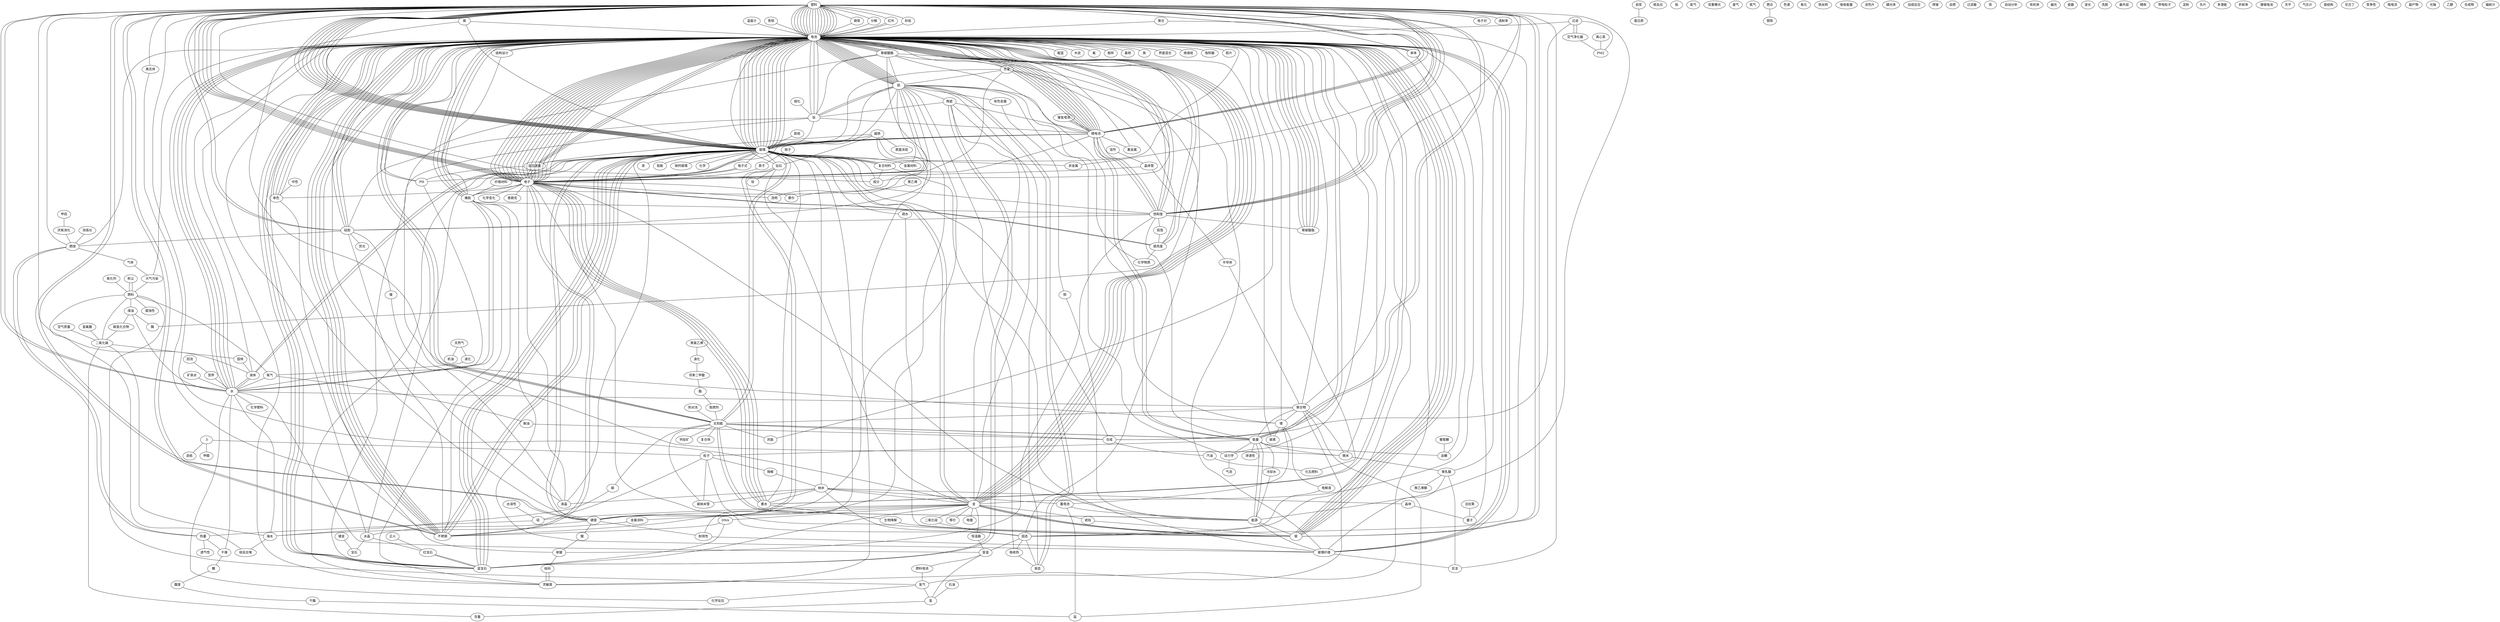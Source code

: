graph {
塑料 -- 电池;
电池;
金 -- 硬度 -- 铝 -- 电池 -- 聚碳酸酯;
电子;
玻璃 -- 不锈钢;
硬度 -- 塑料 -- 水 -- 橡胶 -- 饱和度 -- 硅胶 -- 电池;
电子 -- 电池;
DNA -- 蓝宝石;
电池;
塑料;
电池;
金;
电池;
玻璃;
玻璃;
电池;
电池;
玻璃;
玻璃 -- 纳米 -- 液晶 -- 聚碳酸酯;
半导体;
电子;
电子 -- 墨水;
塑料 -- 玻璃 -- 水晶 -- 电池;
金 -- 等价;
锂 -- 聚碳酸酯 -- 合金 -- 固态 -- 吸收热 -- 液态 -- 铝;
电子;
电池;
硬度 -- 电池 -- 玻璃纤维 -- 尼龙;
电子 -- 电池;
墨水;
电子 -- 电池;
测高仪 -- 燃烧 -- 热量;
橡胶;
玻璃 -- 塑料 -- 不锈钢;
电子;
电子;
硅胶;
玻璃;
镍;
钛 -- 锂电池;
电子;
电子对;
电池 -- 靛蓝;
耐用性;
电池;
铝 -- 有色金属 -- 铜 -- 能源;
岩浆 -- 蛋白质;
核反应;
塑料 -- 合成;
玻璃 -- 电池;
气流;
铂;
电池;
电池;
氦气;
粒子;
太阳能;
能源;
单体;
双重曝光;
电池;
电子;
热量 -- 燃烧;
反应速度 -- 电子;
铝;
金;
电池;
电子;
干燥 -- 糖 -- 酸度 -- 干酪 -- 盐;
塑料 -- 银;
铝;
电池;
塑料;
磁铁 -- 灵敏度;
温度计 -- 电池;
电池;
电子;
电池;
电池;
电池;
燃烧;
电池;
太阳能 -- 碳;
塑料 -- 锂电池;
塑料;
电池;
塑料 -- 饱和度 -- 锂电池 -- 玻璃 -- 汞;
PH;
太阳能 -- 能量 -- 能源;
锂电池 -- 流明;
聚合 -- 固态 -- 电池;
电池;
电池;
银;
动力学;
电池;
塑料 -- 硅胶 -- 电池 -- 液体;
电池;
聚碳酸脂 -- 电池;
电池;
硅胶 -- 电池;
电池;
聚碳酸脂;
流明;
电池;
电池 -- 电子;
电池;
纤维材料 -- 橡胶;
锂电池;
电池;
水;
金;
电池;
塑料;
中性 -- 单色 -- 电池 -- 橡胶;
饱和度;
太阳能 -- 风能 -- 电池;
水溶性 -- 硅 -- 热量 -- 干燥 -- 水 -- 聚合物 -- 能量 -- 渗透性;
电子;
电池;
感亮度;
金 -- 电池 -- 木炭;
能量 -- 能源;
氧化剂 -- 燃料 -- 腐蚀性;
电池;
纳米;
电池;
玻璃;
晶体管;
PH;
感亮度 -- 化学物质 -- 铝 -- 电池;
反应速度 -- 电子 -- 摩尔;
塑料;
半导体;
钻石 -- 硬度 -- 水晶 -- 宝石;
电池;
电池;
塑料 -- 饱和度 -- 电池;
电池;
氦气;
电池;
锂 -- 蓄电池 -- 盐 -- 聚合物 -- 电池 -- 氟;
玻璃 -- 塑料;
玻璃 -- 铝 -- 电池;
电池 -- 橡胶;
电子;
感亮度 -- 电池;
玻璃;
电池;
电池;
电子 -- 化学变化;
废气;
塑料 -- 玻璃;
电子 -- 固态;
电池;
氮气;
电池;
玻璃;
塑料 -- 电池;
钢铁;
电子 -- 电池;
塑料 -- 电池;
电子;
塑料 -- 合成;
钛 -- 电池;
能量 -- 血糖 -- 电池;
塑料 -- 饱和度;
橡胶;
玻璃 -- 锂电池 -- 电池 -- 取样;
玻璃;
塑料 -- 聚合物 -- 锂 -- 电池;
玻璃 -- 电子;
电子;
银;
电池;
PH;
电池;
电池;
塑料;
电池;
电池;
感亮度;
煤油;
塑料 -- 锂电池;
电池;
电池;
基频;
电子;
电池;
锂电池;
耐用性 -- 玻璃纤维 -- 聚碳酸酯 -- 电池;
电池;
电池;
电池;
塑料;
气体;
电池;
电池;
电池;
热对流 -- 太阳能 -- 能量 -- 冷却水 -- 能源;
能量;
电池;
电池;
色谱;
银;
聚碳酸脂 -- 电池;
玻璃;
反应速度;
电池;
电子;
电池;
电池;
水;
塑料;
恒温器;
墨水;
电池;
电子;
电池;
太阳能;
金;
太阳能;
成分;
核子 -- 原子 -- 电子 -- 普朗克;
玻璃;
氢气 -- 氢 -- 含量;
电池;
电池 -- 银;
DNA;
反应速度;
太阳能;
磁铁 -- 表面涂层;
玻璃 -- 复合材料 -- 玻璃纤维;
氧化;
玻璃 -- 电池;
电池;
成分;
铁丝网;
电池;
吸收能量;
电池;
半导体;
水;
电池;
玻璃;
橡胶;
金;
电池 -- 结构设计;
金;
玻璃 -- 复合材料 -- 电池 -- 玻璃纤维;
聚碳酸脂 -- 电池;
吸收热 -- 铝 -- 液态;
不锈钢 -- 电池;
液晶;
滤色片;
电池;
族;
电池;
塑料 -- 电池;
电池;
电池;
电池;
电子;
荧光;
电池;
金;
塑料;
塑料 -- 铸铁 -- 电池;
荧光;
玻璃;
电池;
PH;
液态;
电子;
电子;
电池;
塑料 -- 分解 -- 电池;
电池;
电池;
玻璃;
钛 -- 电池 -- 蓝宝石 -- 陶瓷;
塑料;
红外 -- 电池;
电池;
电池;
玻璃 -- 电子;
电池;
电池;
电池;
恒温器;
电池;
电子;
电子;
聚碳酸脂 -- 电池 -- 界面混合;
电池;
金;
电池;
玻璃 -- 合成;
玻璃;
钛 -- 硅胶 -- 不锈钢 -- 电池;
玻璃 -- 铝板;
电池;
电池;
金;
聚乙烯 -- 摩尔;
能量;
塑料;
电池;
电池;
合成;
酸;
电池;
动力学 -- 气流;
锂 -- 电解液 -- 固态 -- 液态 -- 陶瓷 -- 锂电池 -- 电池;
玻璃;
玻璃 -- 不锈钢;
塑料 -- 电池;
PH;
塑料;
磁铁 -- 反应速度 -- 电池;
电池;
磷光体;
太阳能;
电池;
玻璃;
电池;
电池;
聚乙烯;
陶瓷;
电池;
量子;
电池;
电池;
燃烧;
电池;
太阳能;
金;
电子;
金;
钛 -- 蓝宝石 -- 陶瓷;
电池;
微米 -- 电池;
电子;
电池;
玻璃 -- 蓝宝石;
电池;
电池;
加成反应;
单键;
电池;
电池;
焊接;
族;
电池;
电子;
铝;
电池;
电池;
电池 -- 单色;
二氧化硅;
电池;
电池;
电池;
电子;
饱和度 -- 铝箔 -- 感亮度 -- 电池;
反应速度;
太阳能;
玻璃 -- 锂电池 -- 电池 -- 单体;
镍;
电池;
反应速度;
结构设计;
电池;
玻璃;
天然气 -- 机油;
自燃;
金 -- 玻璃;
电池;
电池;
电池;
电池;
电池;
电池;
电池;
固态;
过滤器;
反应速度 -- 电池;
电池;
塑料 -- 玻璃 -- 非金属;
宝石;
电子;
金 -- 银;
钢铁;
电池;
反应速度 -- 电子 -- 橡胶;
聚碳酸脂;
硅胶 -- 荧光;
电池;
电池;
玻璃 -- 太阳能;
电池;
感亮度 -- 电子;
电子;
金 -- 电池;
电池;
塑料 -- 红外;
电池;
塑料 -- 电池;
钛;
玻璃 -- 塑料 -- 锂电池 -- 电池;
塑料;
PH -- 电池;
晶体管 -- 电子;
电池;
电池;
铁;
电池;
镍氢电池 -- 锂电池;
感亮度 -- 电子 -- 电池;
电池;
金;
电子;
电池;
氢氟酸 -- 二氧化碳;
离心泵 -- PM2.5 -- 粒子;
塑料 -- 电池;
电池;
塑料 -- 饱和度 -- 锂电池 -- 玻璃 -- 电池;
电池;
电子;
聚碳酸脂;
电池;
金;
锂电池 -- 电池;
PH -- 铝 -- 电子;
粉尘 -- 燃料;
电池;
量子;
钛;
聚碳酸脂 -- 电池;
熔化 -- 钛;
表面涂层;
塑料 -- 砂岩 -- 电池;
疏水;
电子;
能源 -- 玻璃纤维;
砝码 -- 灵敏度;
玻璃 -- 太阳能 -- 电池;
海水 -- 核反应堆;
电池;
聚碳酸脂;
过滤;
金;
电池;
红外;
能源;
太阳能;
玻璃;
太阳能;
电池;
砝码 -- 灵敏度 -- 橡胶;
电池;
能量 -- 电池;
聚氯乙烯 -- 溴化 -- 邻苯二甲酸 -- 酯 -- 阻燃剂 -- 太阳能 -- 能源;
电池;
能源 -- 银;
电池;
钻石;
聚碳酸脂;
电池;
电池 -- 聚碳酸酯;
铝 -- 电子;
太阳能;
电子;
电池;
塑料 -- 水 -- 电池;
金 -- 电池;
聚合;
砂岩;
太阳能;
电池;
塑料 -- 电子 -- 电池;
自动分析;
过滤;
电池;
电池;
钛 -- 聚碳酸酯;
不锈钢 -- 电子 -- 墨水 -- 玻璃 -- 灵敏度 -- 电池;
能量;
电子;
电池;
玻璃 -- 电池;
银;
有机体;
粉尘 -- 燃料 -- 核反应堆;
电池;
电池;
玻璃;
电池;
PH -- 水;
纳米 -- 固态;
太阳能;
固态;
电池;
塑料;
墨水;
塑料 -- 电池;
银;
感亮度;
反应速度 -- PH;
玻璃 -- 电池;
电子;
锂电池;
电池;
电池;
电池;
塑料;
聚乳酸;
电池;
电池;
偏光;
热量 -- 透气性;
电池;
电池;
电子;
塑料 -- 尼龙 -- 聚乳酸 -- 玻璃纤维 -- 橡胶;
橡胶;
纳米 -- 蓄电池 -- 能源 -- 塑料;
电池 -- 蓝宝石;
塑料 -- 电子 -- 电池;
塑料;
电池;
电子;
电池 -- 银;
电池;
电池;
PH;
自燃;
电池;
电池;
太阳能 -- 电池;
电池 -- 银;
钛 -- 铝 -- 电池 -- 蓝宝石;
电池;
电子 -- 电池;
葡萄糖 -- 血糖;
电池;
电池;
锂电池 -- 电池 -- 族;
流明;
反应速度;
电子;
电池;
橡胶;
电池;
电池 -- 单体;
感亮度;
电池;
塑料;
空气质量 -- 二氧化碳 -- 含量;
塑料 -- 电池;
不锈钢;
电池;
电子 -- 墨水 -- 电池;
电池;
电池;
钻石 -- 金 -- 恒温器;
塑料;
聚合;
磁铁 -- 钻石 -- 钕;
太阳能;
塑料;
PH;
灵敏度;
聚合;
反应速度;
瓷器;
成分;
电池;
电池;
纳米 -- 碳纳米管 -- 粒子 -- 银;
量子;
电池;
玻璃 -- 电子式 -- 电子 -- 电池;
电池;
电池;
磁铁 -- 玻璃;
恒温器;
太阳能 -- 复合体;
聚碳酸酯;
电池;
波长;
煤油;
电池;
聚合 -- 电池;
玻璃 -- 成分;
电子 -- 流明;
电池;
电池;
DNA;
电池;
PH;
恒温器;
水;
塑料 -- 聚乳酸 -- 聚乙烯醇;
洗脱;
锂电池;
电子;
过滤;
电池;
电子;
玻璃;
微米 -- 聚乳酸;
银;
感亮度 -- 合金 -- 电子 -- 单色 -- 单键 -- 饱和度 -- 锂电池 -- 铝 -- 电池;
电池;
荧光;
塑料 -- 电池 -- 结构设计 -- 橡胶;
碳;
电池;
电池 -- 基频;
锂电池 -- 能量;
法拉第 -- 量子;
镁 -- 电池;
铝;
过滤器;
电池;
电池;
电池;
电池;
饱和度;
金 -- 电镀;
电池;
耐用性;
塑料 -- 燃烧 -- 电池;
硅胶 -- 燃烧;
玻璃 -- 反应速度;
过滤;
玻璃 -- 蓝宝石;
塑料;
甲烷 -- 厌氧消化 -- 燃烧 -- 气体 -- 大气污染 -- 燃料;
墨水;
电池;
电池;
饱和度 -- 电池;
电池 -- 绝缘纸;
合成;
液化 -- 氧气 -- 柴油 -- 合成 -- 汽油 -- 化石燃料 -- 电池 -- 氢气 -- 化学反应 -- 水 -- 煤油 -- 碳氢化合物 -- 二氧化碳 -- 固体;
塑料;
电子;
PH;
塑料;
电子 -- 电池;
塑料 -- 玻璃 -- 电池;
金 -- 铝 -- 聚碳酸酯 -- 橡胶;
塑料;
橡胶;
反应速度;
塑料 -- 电池;
溶剂 -- 晶体管 -- 半导体 -- 聚合物 -- 太阳能 -- 电池 -- 量子;
电池;
电池;
PH -- 电池;
塑料;
塑料 -- 硅胶 -- 铝 -- 电池;
水晶 -- 红宝石 -- 蓝宝石;
钢铁;
电池;
镀金 -- 宝石;
氧气;
燃料;
电池;
电子;
塑料 -- 电子 -- 墨水 -- 电池;
塑料 -- 金;
硬度 -- 酸 -- 单键 -- 砝码;
最外层;
石油 -- 氢 -- 室温 -- 燃料电池 -- 氢气 -- 燃料 -- 煤油 -- 酶 -- 电池;
塑料;
燃点 -- 钢铁;
电子 -- 墨水;
精练;
碳;
塑料;
电池;
粒子 -- 降解 -- 纳米 -- 墨水 -- 生物降解 -- 银 -- 电池;
铝 -- 动力学;
带电粒子;
淀粉;
过滤;
电池;
生物降解;
电池;
塑料;
天然气 -- 液化;
粒子;
电池;
玻璃 -- 钠钙玻璃;
电子;
玻璃;
电池;
塑料;
塑料 -- 非金属;
电池 -- 蓝宝石;
塑料;
太阳能 -- 能源;
橡胶;
电池;
银;
聚合;
电子;
镁 -- 玻璃 -- 化学;
电子 -- 电池 -- 单色;
固体 -- 液体;
玻璃 -- 合金 -- 铝 -- 陶瓷;
磁铁 -- 不锈钢 -- 橡胶;
碳 -- 海水 -- 二氧化碳;
塑料 -- 电子对;
电池;
塑料;
电子式 -- 电子;
蓝宝石;
电子;
电池;
铝 -- 电池;
不锈钢;
电子;
太阳能;
锂电池 -- 电池;
合成;
电子;
电池;
电池;
双重曝光;
电池;
玻璃 -- 液体 -- 塑料 -- 单体 -- 金 -- 金属涂料 -- 海水 -- 水;
电池;
过滤 -- 能量 -- 微米;
PH;
塑料 -- 银;
负片;
电池;
多潜能;
电池;
电子;
塑料 -- 电池 -- 水 -- 橡胶;
电池;
玻璃 -- 饱和度 -- 聚碳酸脂 -- 电池;
太阳能 -- 碳纳米管;
玻璃纤维;
玻璃 -- 不锈钢 -- 电池;
水晶;
大气污染 -- 电池;
双重曝光;
族;
蓝宝石;
塑料 -- 不锈钢;
塑料;
折射率;
电池;
电池;
塑料;
镍镉电池;
电池;
电池;
橡胶;
电池;
电池;
太阳能;
蓝宝石;
电池;
电池;
电池;
塑料 -- 电池;
电子;
不锈钢 -- 电池;
玻璃 -- 电池 -- 橡胶;
电子;
回流 -- 营养 -- 水 -- 化学肥料;
钛 -- 电池;
蓝宝石;
蓝宝石;
氦气;
金 -- 银;
铝;
电池 -- 聚碳酸酯;
电池;
金 -- 琥珀 -- 银;
电子;
天平;
电池;
胶纸 -- 玻璃;
电池;
电池;
钻石 -- 电池 -- 银;
能量 -- 粒子;
电子;
玻璃;
金 -- 玻璃;
玻璃 -- 电池;
玻璃;
聚合;
金 -- 电池;
电池;
塑料;
气压计;
不锈钢;
玻璃 -- 电池;
琥珀;
电池;
金;
电池;
电池;
链结构;
取样;
钢铁;
电池 -- 吸附器;
金;
玻璃 -- 液体 -- 水 -- 电池;
电池 -- 水 -- 液体;
电池;
燃料电池;
电池;
电池;
电池;
塑料 -- 玻璃;
玻璃 -- 液晶 -- 电池;
电池;
金 -- 电池 -- 银;
电池;
电池;
电池;
反应速度;
合成;
玻璃 -- 蓝宝石;
不锈钢;
水;
电子;
红外 -- 电池;
能量 -- 电池;
塑料 -- 电子 -- 电池 -- 饱和度 -- 能量 -- 锂电池;
电池;
砝码;
金 -- 电池;
硅胶 -- 镍 -- 微米;
蓝宝石;
二氧化碳 -- 燃料 -- 氧气 -- 水;
电池;
电池;
电池;
太阳能 -- 钙钛矿;
尼古丁;
金 -- 银;
电池;
电池;
电池;
塑料;
电池;
合成;
钻石 -- 硬度 -- 耐用性 -- 玻璃 -- 蓝宝石;
塑料;
PM2.5 -- 滤纸;
太阳能;
金;
矿泉水 -- 水;
金 -- DNA -- 不锈钢 -- 电子 -- 电池;
液晶 -- 电子;
聚碳酸脂;
塑料 -- 玻璃 -- 钻石;
天平;
空气净化器 -- 过滤 -- PM2.5;
太阳能;
玻璃 -- 复合材料 -- 成分 -- 电池 -- 玻璃纤维;
电池;
饱和度;
DNA;
电池;
加成反应;
饱和度;
电池;
电池;
青铜 -- 电池;
电池;
电池;
电子;
含量;
气体;
塑料 -- 透射率;
竞争性;
陶瓷;
玻璃;
单色;
暗电流;
加成反应;
能源;
副产物;
玻璃 -- 钛 -- 铝 -- 电池;
能源;
气压计;
加成反应;
塑料;
电池;
玻璃;
电池;
塑料 -- 奥氏体 -- 不锈钢 -- 电池;
氦气;
电子;
正火 -- 红宝石 -- 蓝宝石 -- 金 -- 陶瓷 -- 钛;
光轴;
金 -- 二氧化硅 -- 固态 -- 室温;
聚合物 -- 微米;
能源;
电池;
不锈钢;
塑料 -- 电池;
电子;
空气质量;
砝码;
血糖;
电池;
电子;
水晶;
玻璃;
电池;
电池;
过滤 -- 电池;
玻璃;
锂电池 -- 电池;
干燥;
恒温器;
镁 -- 锂 -- 碳素 -- 电池 -- 合金;
燃料;
玻璃;
能量 -- 动力学 -- 电池;
电池;
电池;
塑料;
合成;
塑料 -- 电子;
乙醇;
电池 -- 水 -- 室温;
单色;
太阳能 -- 合成;
电池;
电池;
玻璃 -- 金属材料 -- 铝 -- 电池;
固体;
过滤 -- 空气净化器 -- PM2.5 -- 甲醛;
聚碳酸酯;
电池;
塑料 -- 硬度 -- 玻璃;
塑料 -- 电池 -- 胶片;
塑料;
电池;
玻璃;
电池;
恒温器 -- 室温;
镍氢电池 -- 锂电池 -- 电池;
纳米 -- 晶体 -- 量子;
塑料 -- 电池;
空气质量;
电池;
电池;
玻璃 -- 电池 -- 单色;
电池;
聚合物 -- 灵敏度;
量子;
蛋白质;
反应速度 -- 电池;
电子;
燃烧;
纳米 -- 金 -- 硅 -- 粒子;
硅胶;
聚合;
玻璃 -- 电池 -- 橡胶;
合成物;
锂电池 -- 重金属 -- 电池 -- 电子 -- 能源;
玻璃;
电子 -- 电池;
电子;
电子;
辐射计;
硬度 -- 玻璃 -- 疏水 -- 银;
玻璃 -- 电池;
塑料 -- 成分;
电池;
电子;
电池;
聚合物;
塑料;
电子;
}